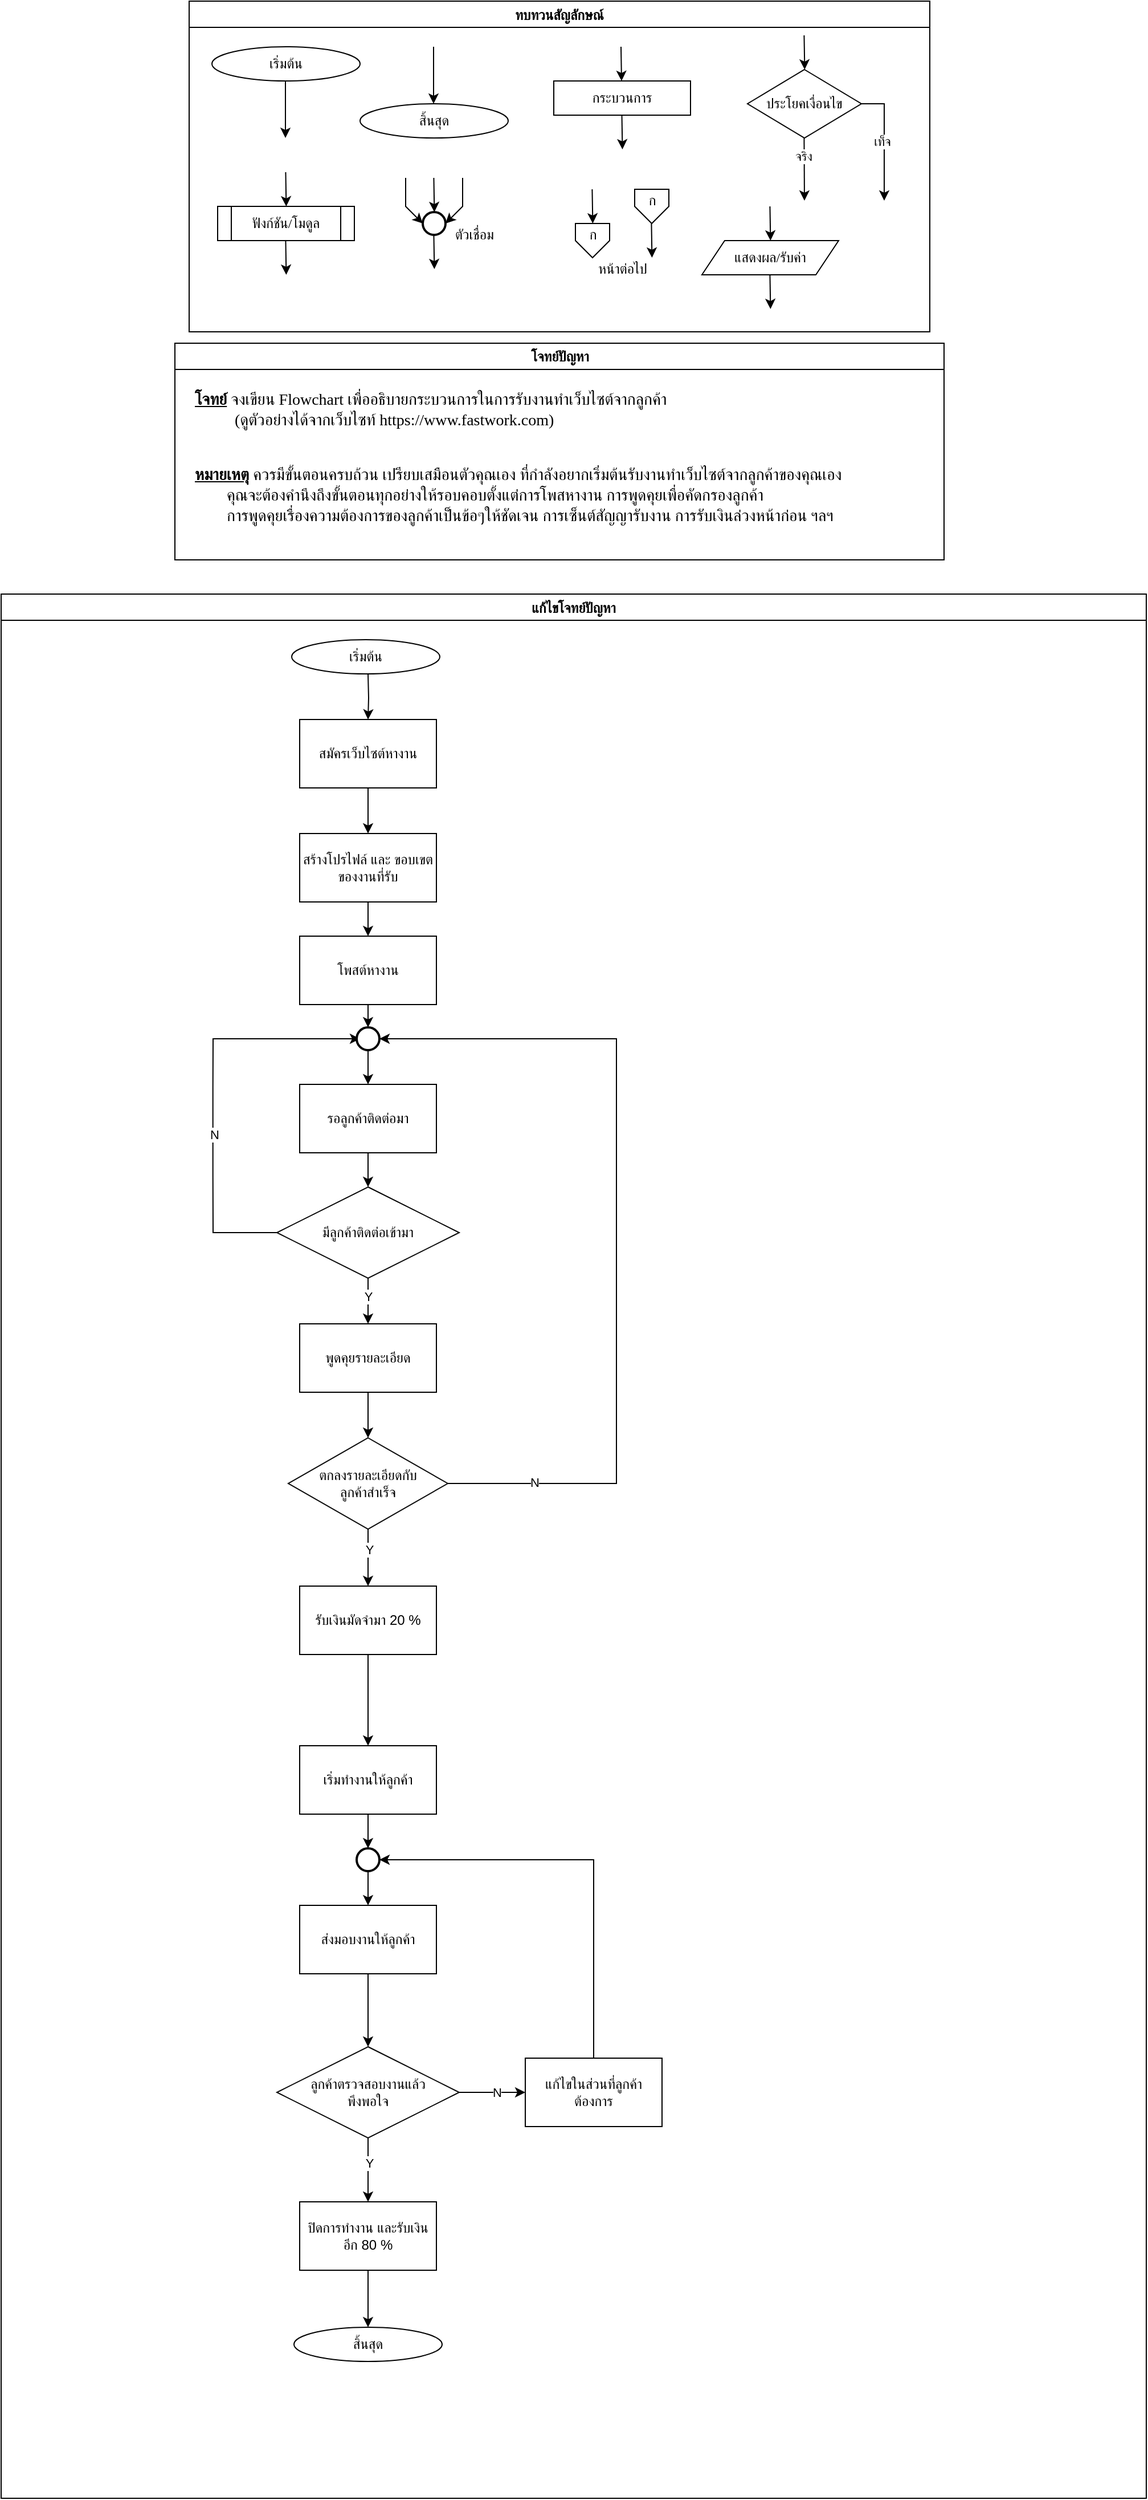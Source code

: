 <mxfile version="25.0.3">
  <diagram id="C5RBs43oDa-KdzZeNtuy" name="Page-1">
    <mxGraphModel dx="2704" dy="522" grid="1" gridSize="10" guides="1" tooltips="1" connect="1" arrows="1" fold="1" page="1" pageScale="1" pageWidth="827" pageHeight="1169" math="0" shadow="0">
      <root>
        <mxCell id="WIyWlLk6GJQsqaUBKTNV-0" />
        <mxCell id="WIyWlLk6GJQsqaUBKTNV-1" parent="WIyWlLk6GJQsqaUBKTNV-0" />
        <mxCell id="M7CGMbNuYNeq0SnUNNgH-6" value="ทบทวนสัญลักษณ์" style="swimlane;fontFamily=Sarabun;fontSource=https%3A%2F%2Ffonts.googleapis.com%2Fcss%3Ffamily%3DSarabun;" parent="WIyWlLk6GJQsqaUBKTNV-1" vertex="1">
          <mxGeometry x="-720" y="20" width="650" height="290" as="geometry" />
        </mxCell>
        <mxCell id="M7CGMbNuYNeq0SnUNNgH-2" value="&lt;font data-font-src=&quot;https://fonts.googleapis.com/css?family=Sarabun&quot; face=&quot;Sarabun&quot;&gt;เริ่มต้น&lt;/font&gt;" style="ellipse;whiteSpace=wrap;html=1;" parent="M7CGMbNuYNeq0SnUNNgH-6" vertex="1">
          <mxGeometry x="20" y="40" width="130" height="30" as="geometry" />
        </mxCell>
        <mxCell id="M7CGMbNuYNeq0SnUNNgH-5" value="" style="endArrow=classic;html=1;rounded=0;" parent="M7CGMbNuYNeq0SnUNNgH-6" edge="1">
          <mxGeometry width="50" height="50" relative="1" as="geometry">
            <mxPoint x="84.5" y="70" as="sourcePoint" />
            <mxPoint x="84.5" y="120" as="targetPoint" />
          </mxGeometry>
        </mxCell>
        <mxCell id="M7CGMbNuYNeq0SnUNNgH-3" value="&lt;font face=&quot;Sarabun&quot;&gt;สิ้นสุด&lt;/font&gt;" style="ellipse;whiteSpace=wrap;html=1;" parent="M7CGMbNuYNeq0SnUNNgH-6" vertex="1">
          <mxGeometry x="150" y="90" width="130" height="30" as="geometry" />
        </mxCell>
        <mxCell id="M7CGMbNuYNeq0SnUNNgH-4" value="" style="endArrow=classic;html=1;rounded=0;" parent="M7CGMbNuYNeq0SnUNNgH-6" edge="1">
          <mxGeometry width="50" height="50" relative="1" as="geometry">
            <mxPoint x="214.5" y="40" as="sourcePoint" />
            <mxPoint x="214.5" y="90" as="targetPoint" />
          </mxGeometry>
        </mxCell>
        <mxCell id="mvioNwK95yMqdUQ73LqQ-0" value="กระบวนการ" style="rounded=0;whiteSpace=wrap;html=1;fontFamily=Sarabun;fontSource=https%3A%2F%2Ffonts.googleapis.com%2Fcss%3Ffamily%3DSarabun;" parent="M7CGMbNuYNeq0SnUNNgH-6" vertex="1">
          <mxGeometry x="320" y="70" width="120" height="30" as="geometry" />
        </mxCell>
        <mxCell id="mvioNwK95yMqdUQ73LqQ-1" value="" style="endArrow=classic;html=1;rounded=0;" parent="M7CGMbNuYNeq0SnUNNgH-6" edge="1">
          <mxGeometry width="50" height="50" relative="1" as="geometry">
            <mxPoint x="379" y="40" as="sourcePoint" />
            <mxPoint x="379.5" y="70" as="targetPoint" />
          </mxGeometry>
        </mxCell>
        <mxCell id="mvioNwK95yMqdUQ73LqQ-2" value="" style="endArrow=classic;html=1;rounded=0;" parent="M7CGMbNuYNeq0SnUNNgH-6" edge="1">
          <mxGeometry width="50" height="50" relative="1" as="geometry">
            <mxPoint x="379.75" y="100" as="sourcePoint" />
            <mxPoint x="380.25" y="130" as="targetPoint" />
          </mxGeometry>
        </mxCell>
        <mxCell id="mvioNwK95yMqdUQ73LqQ-3" value="ประโยคเงื่อนไข" style="rhombus;whiteSpace=wrap;html=1;fontFamily=Sarabun;fontSource=https%3A%2F%2Ffonts.googleapis.com%2Fcss%3Ffamily%3DSarabun;" parent="M7CGMbNuYNeq0SnUNNgH-6" vertex="1">
          <mxGeometry x="490" y="60" width="100" height="60" as="geometry" />
        </mxCell>
        <mxCell id="mvioNwK95yMqdUQ73LqQ-4" value="" style="endArrow=classic;html=1;rounded=0;" parent="M7CGMbNuYNeq0SnUNNgH-6" edge="1">
          <mxGeometry width="50" height="50" relative="1" as="geometry">
            <mxPoint x="539.71" y="30" as="sourcePoint" />
            <mxPoint x="540.21" y="60" as="targetPoint" />
          </mxGeometry>
        </mxCell>
        <mxCell id="mvioNwK95yMqdUQ73LqQ-5" value="" style="endArrow=classic;html=1;rounded=0;" parent="M7CGMbNuYNeq0SnUNNgH-6" edge="1">
          <mxGeometry width="50" height="50" relative="1" as="geometry">
            <mxPoint x="539.71" y="120" as="sourcePoint" />
            <mxPoint x="540" y="175" as="targetPoint" />
          </mxGeometry>
        </mxCell>
        <mxCell id="mvioNwK95yMqdUQ73LqQ-7" value="จริง" style="edgeLabel;html=1;align=center;verticalAlign=middle;resizable=0;points=[];fontFamily=Sarabun;fontSource=https%3A%2F%2Ffonts.googleapis.com%2Fcss%3Ffamily%3DSarabun;" parent="mvioNwK95yMqdUQ73LqQ-5" vertex="1" connectable="0">
          <mxGeometry x="-0.414" y="-1" relative="1" as="geometry">
            <mxPoint as="offset" />
          </mxGeometry>
        </mxCell>
        <mxCell id="mvioNwK95yMqdUQ73LqQ-6" value="" style="endArrow=classic;html=1;rounded=0;exitX=1;exitY=0.5;exitDx=0;exitDy=0;" parent="M7CGMbNuYNeq0SnUNNgH-6" source="mvioNwK95yMqdUQ73LqQ-3" edge="1">
          <mxGeometry width="50" height="50" relative="1" as="geometry">
            <mxPoint x="620" y="95" as="sourcePoint" />
            <mxPoint x="610" y="175" as="targetPoint" />
            <Array as="points">
              <mxPoint x="610" y="90" />
            </Array>
          </mxGeometry>
        </mxCell>
        <mxCell id="mvioNwK95yMqdUQ73LqQ-8" value="&lt;font data-font-src=&quot;https://fonts.googleapis.com/css?family=Sarabun&quot; face=&quot;Sarabun&quot;&gt;เท็จ&lt;/font&gt;" style="edgeLabel;html=1;align=center;verticalAlign=middle;resizable=0;points=[];" parent="mvioNwK95yMqdUQ73LqQ-6" vertex="1" connectable="0">
          <mxGeometry x="-0.002" y="-2" relative="1" as="geometry">
            <mxPoint as="offset" />
          </mxGeometry>
        </mxCell>
        <mxCell id="mvioNwK95yMqdUQ73LqQ-9" value="&lt;font data-font-src=&quot;https://fonts.googleapis.com/css?family=Sarabun&quot; face=&quot;Sarabun&quot;&gt;ฟังก์ชัน/โมดูล&lt;/font&gt;" style="shape=process;whiteSpace=wrap;html=1;backgroundOutline=1;" parent="M7CGMbNuYNeq0SnUNNgH-6" vertex="1">
          <mxGeometry x="25" y="180" width="120" height="30" as="geometry" />
        </mxCell>
        <mxCell id="mvioNwK95yMqdUQ73LqQ-11" value="" style="endArrow=classic;html=1;rounded=0;" parent="M7CGMbNuYNeq0SnUNNgH-6" edge="1">
          <mxGeometry width="50" height="50" relative="1" as="geometry">
            <mxPoint x="84.71" y="150" as="sourcePoint" />
            <mxPoint x="85.21" y="180" as="targetPoint" />
          </mxGeometry>
        </mxCell>
        <mxCell id="mvioNwK95yMqdUQ73LqQ-12" value="" style="endArrow=classic;html=1;rounded=0;" parent="M7CGMbNuYNeq0SnUNNgH-6" edge="1">
          <mxGeometry width="50" height="50" relative="1" as="geometry">
            <mxPoint x="84.71" y="210" as="sourcePoint" />
            <mxPoint x="85.21" y="240" as="targetPoint" />
          </mxGeometry>
        </mxCell>
        <mxCell id="mvioNwK95yMqdUQ73LqQ-13" value="" style="strokeWidth=2;html=1;shape=mxgraph.flowchart.start_2;whiteSpace=wrap;" parent="M7CGMbNuYNeq0SnUNNgH-6" vertex="1">
          <mxGeometry x="205" y="185" width="20" height="20" as="geometry" />
        </mxCell>
        <mxCell id="mvioNwK95yMqdUQ73LqQ-16" value="" style="endArrow=classic;html=1;rounded=0;" parent="M7CGMbNuYNeq0SnUNNgH-6" edge="1">
          <mxGeometry width="50" height="50" relative="1" as="geometry">
            <mxPoint x="214.71" y="155" as="sourcePoint" />
            <mxPoint x="215.21" y="185" as="targetPoint" />
          </mxGeometry>
        </mxCell>
        <mxCell id="mvioNwK95yMqdUQ73LqQ-17" value="" style="endArrow=classic;html=1;rounded=0;entryX=0;entryY=0.5;entryDx=0;entryDy=0;entryPerimeter=0;" parent="M7CGMbNuYNeq0SnUNNgH-6" target="mvioNwK95yMqdUQ73LqQ-13" edge="1">
          <mxGeometry width="50" height="50" relative="1" as="geometry">
            <mxPoint x="190.0" y="155" as="sourcePoint" />
            <mxPoint x="190.5" y="185" as="targetPoint" />
            <Array as="points">
              <mxPoint x="190" y="180" />
            </Array>
          </mxGeometry>
        </mxCell>
        <mxCell id="mvioNwK95yMqdUQ73LqQ-18" value="" style="endArrow=classic;html=1;rounded=0;entryX=1;entryY=0.5;entryDx=0;entryDy=0;entryPerimeter=0;" parent="M7CGMbNuYNeq0SnUNNgH-6" target="mvioNwK95yMqdUQ73LqQ-13" edge="1">
          <mxGeometry width="50" height="50" relative="1" as="geometry">
            <mxPoint x="240.0" y="155" as="sourcePoint" />
            <mxPoint x="240.5" y="185" as="targetPoint" />
            <Array as="points">
              <mxPoint x="240" y="180" />
            </Array>
          </mxGeometry>
        </mxCell>
        <mxCell id="mvioNwK95yMqdUQ73LqQ-19" value="" style="endArrow=classic;html=1;rounded=0;" parent="M7CGMbNuYNeq0SnUNNgH-6" edge="1">
          <mxGeometry width="50" height="50" relative="1" as="geometry">
            <mxPoint x="214.71" y="205" as="sourcePoint" />
            <mxPoint x="215.21" y="235" as="targetPoint" />
          </mxGeometry>
        </mxCell>
        <mxCell id="mvioNwK95yMqdUQ73LqQ-20" value="&lt;font data-font-src=&quot;https://fonts.googleapis.com/css?family=Sarabun&quot; face=&quot;Sarabun&quot;&gt;ตัวเชื่อม&lt;/font&gt;" style="text;html=1;align=center;verticalAlign=middle;resizable=0;points=[];autosize=1;strokeColor=none;fillColor=none;" parent="M7CGMbNuYNeq0SnUNNgH-6" vertex="1">
          <mxGeometry x="220" y="190" width="60" height="30" as="geometry" />
        </mxCell>
        <mxCell id="mvioNwK95yMqdUQ73LqQ-25" value="" style="endArrow=classic;html=1;rounded=0;" parent="M7CGMbNuYNeq0SnUNNgH-6" edge="1">
          <mxGeometry width="50" height="50" relative="1" as="geometry">
            <mxPoint x="353.71" y="165" as="sourcePoint" />
            <mxPoint x="354.21" y="195" as="targetPoint" />
          </mxGeometry>
        </mxCell>
        <mxCell id="mvioNwK95yMqdUQ73LqQ-21" value="" style="verticalLabelPosition=bottom;verticalAlign=top;html=1;shape=offPageConnector;rounded=0;size=0.5;" parent="M7CGMbNuYNeq0SnUNNgH-6" vertex="1">
          <mxGeometry x="339" y="195" width="30" height="30" as="geometry" />
        </mxCell>
        <mxCell id="mvioNwK95yMqdUQ73LqQ-26" value="" style="endArrow=classic;html=1;rounded=0;" parent="M7CGMbNuYNeq0SnUNNgH-6" edge="1">
          <mxGeometry width="50" height="50" relative="1" as="geometry">
            <mxPoint x="405.71" y="195" as="sourcePoint" />
            <mxPoint x="406.21" y="225" as="targetPoint" />
          </mxGeometry>
        </mxCell>
        <mxCell id="mvioNwK95yMqdUQ73LqQ-27" value="" style="verticalLabelPosition=bottom;verticalAlign=top;html=1;shape=offPageConnector;rounded=0;size=0.5;" parent="M7CGMbNuYNeq0SnUNNgH-6" vertex="1">
          <mxGeometry x="391" y="165" width="30" height="30" as="geometry" />
        </mxCell>
        <mxCell id="mvioNwK95yMqdUQ73LqQ-28" value="หน้าต่อไป" style="text;html=1;align=center;verticalAlign=middle;resizable=0;points=[];autosize=1;strokeColor=none;fillColor=none;fontFamily=Sarabun;fontSource=https%3A%2F%2Ffonts.googleapis.com%2Fcss%3Ffamily%3DSarabun;" parent="M7CGMbNuYNeq0SnUNNgH-6" vertex="1">
          <mxGeometry x="345" y="220" width="70" height="30" as="geometry" />
        </mxCell>
        <mxCell id="mvioNwK95yMqdUQ73LqQ-29" value="ก" style="text;html=1;align=center;verticalAlign=middle;resizable=0;points=[];autosize=1;strokeColor=none;fillColor=none;fontFamily=Sarabun;fontSource=https%3A%2F%2Ffonts.googleapis.com%2Fcss%3Ffamily%3DSarabun;" parent="M7CGMbNuYNeq0SnUNNgH-6" vertex="1">
          <mxGeometry x="339" y="190" width="30" height="30" as="geometry" />
        </mxCell>
        <mxCell id="mvioNwK95yMqdUQ73LqQ-30" value="ก" style="text;html=1;align=center;verticalAlign=middle;resizable=0;points=[];autosize=1;strokeColor=none;fillColor=none;fontFamily=Sarabun;fontSource=https%3A%2F%2Ffonts.googleapis.com%2Fcss%3Ffamily%3DSarabun;" parent="M7CGMbNuYNeq0SnUNNgH-6" vertex="1">
          <mxGeometry x="391" y="160" width="30" height="30" as="geometry" />
        </mxCell>
        <mxCell id="mvioNwK95yMqdUQ73LqQ-32" value="แสดงผล/รับค่า" style="shape=parallelogram;perimeter=parallelogramPerimeter;whiteSpace=wrap;html=1;fixedSize=1;fontFamily=Sarabun;fontSource=https%3A%2F%2Ffonts.googleapis.com%2Fcss%3Ffamily%3DSarabun;" parent="M7CGMbNuYNeq0SnUNNgH-6" vertex="1">
          <mxGeometry x="450" y="210" width="120" height="30" as="geometry" />
        </mxCell>
        <mxCell id="mvioNwK95yMqdUQ73LqQ-33" value="" style="endArrow=classic;html=1;rounded=0;" parent="M7CGMbNuYNeq0SnUNNgH-6" edge="1">
          <mxGeometry width="50" height="50" relative="1" as="geometry">
            <mxPoint x="509.71" y="180" as="sourcePoint" />
            <mxPoint x="510.21" y="210" as="targetPoint" />
          </mxGeometry>
        </mxCell>
        <mxCell id="mvioNwK95yMqdUQ73LqQ-34" value="" style="endArrow=classic;html=1;rounded=0;" parent="M7CGMbNuYNeq0SnUNNgH-6" edge="1">
          <mxGeometry width="50" height="50" relative="1" as="geometry">
            <mxPoint x="509.71" y="240" as="sourcePoint" />
            <mxPoint x="510.21" y="270" as="targetPoint" />
          </mxGeometry>
        </mxCell>
        <mxCell id="mvioNwK95yMqdUQ73LqQ-36" value="แก้ไขโจทย์ปัญหา" style="swimlane;fontFamily=Sarabun;fontSource=https%3A%2F%2Ffonts.googleapis.com%2Fcss%3Ffamily%3DSarabun;" parent="WIyWlLk6GJQsqaUBKTNV-1" vertex="1">
          <mxGeometry x="-885" y="540" width="1005" height="1670" as="geometry" />
        </mxCell>
        <mxCell id="MyhhMlVN_2SdF_C9t3j3-1" value="" style="edgeStyle=orthogonalEdgeStyle;rounded=0;orthogonalLoop=1;jettySize=auto;html=1;" edge="1" parent="mvioNwK95yMqdUQ73LqQ-36" target="MyhhMlVN_2SdF_C9t3j3-0">
          <mxGeometry relative="1" as="geometry">
            <mxPoint x="322" y="70" as="sourcePoint" />
          </mxGeometry>
        </mxCell>
        <mxCell id="mvioNwK95yMqdUQ73LqQ-35" value="&lt;font data-font-src=&quot;https://fonts.googleapis.com/css?family=Sarabun&quot; face=&quot;Sarabun&quot;&gt;เริ่มต้น&lt;/font&gt;" style="ellipse;whiteSpace=wrap;html=1;" parent="mvioNwK95yMqdUQ73LqQ-36" vertex="1">
          <mxGeometry x="255" y="40" width="130" height="30" as="geometry" />
        </mxCell>
        <mxCell id="mvioNwK95yMqdUQ73LqQ-69" value="&lt;font face=&quot;Sarabun&quot;&gt;สิ้นสุด&lt;/font&gt;" style="ellipse;whiteSpace=wrap;html=1;" parent="mvioNwK95yMqdUQ73LqQ-36" vertex="1">
          <mxGeometry x="257" y="1520" width="130" height="30" as="geometry" />
        </mxCell>
        <mxCell id="MyhhMlVN_2SdF_C9t3j3-3" value="" style="edgeStyle=orthogonalEdgeStyle;rounded=0;orthogonalLoop=1;jettySize=auto;html=1;" edge="1" parent="mvioNwK95yMqdUQ73LqQ-36" source="MyhhMlVN_2SdF_C9t3j3-0" target="MyhhMlVN_2SdF_C9t3j3-2">
          <mxGeometry relative="1" as="geometry" />
        </mxCell>
        <mxCell id="MyhhMlVN_2SdF_C9t3j3-0" value="สมัครเว็บไซต์หางาน" style="whiteSpace=wrap;html=1;" vertex="1" parent="mvioNwK95yMqdUQ73LqQ-36">
          <mxGeometry x="262" y="110" width="120" height="60" as="geometry" />
        </mxCell>
        <mxCell id="MyhhMlVN_2SdF_C9t3j3-5" value="" style="edgeStyle=orthogonalEdgeStyle;rounded=0;orthogonalLoop=1;jettySize=auto;html=1;" edge="1" parent="mvioNwK95yMqdUQ73LqQ-36" source="MyhhMlVN_2SdF_C9t3j3-2" target="MyhhMlVN_2SdF_C9t3j3-4">
          <mxGeometry relative="1" as="geometry" />
        </mxCell>
        <mxCell id="MyhhMlVN_2SdF_C9t3j3-2" value="สร้างโปรไฟล์ และ ขอบเขตของงานที่รับ" style="whiteSpace=wrap;html=1;" vertex="1" parent="mvioNwK95yMqdUQ73LqQ-36">
          <mxGeometry x="262" y="210" width="120" height="60" as="geometry" />
        </mxCell>
        <mxCell id="MyhhMlVN_2SdF_C9t3j3-10" value="" style="edgeStyle=orthogonalEdgeStyle;rounded=0;orthogonalLoop=1;jettySize=auto;html=1;" edge="1" parent="mvioNwK95yMqdUQ73LqQ-36" source="MyhhMlVN_2SdF_C9t3j3-25" target="MyhhMlVN_2SdF_C9t3j3-9">
          <mxGeometry relative="1" as="geometry" />
        </mxCell>
        <mxCell id="MyhhMlVN_2SdF_C9t3j3-4" value="โพสต์หางาน" style="whiteSpace=wrap;html=1;" vertex="1" parent="mvioNwK95yMqdUQ73LqQ-36">
          <mxGeometry x="262" y="300" width="120" height="60" as="geometry" />
        </mxCell>
        <mxCell id="MyhhMlVN_2SdF_C9t3j3-12" value="" style="edgeStyle=orthogonalEdgeStyle;rounded=0;orthogonalLoop=1;jettySize=auto;html=1;" edge="1" parent="mvioNwK95yMqdUQ73LqQ-36" source="MyhhMlVN_2SdF_C9t3j3-9" target="MyhhMlVN_2SdF_C9t3j3-11">
          <mxGeometry relative="1" as="geometry" />
        </mxCell>
        <mxCell id="MyhhMlVN_2SdF_C9t3j3-9" value="รอลูกค้าติดต่อมา" style="whiteSpace=wrap;html=1;" vertex="1" parent="mvioNwK95yMqdUQ73LqQ-36">
          <mxGeometry x="262" y="430" width="120" height="60" as="geometry" />
        </mxCell>
        <mxCell id="MyhhMlVN_2SdF_C9t3j3-14" value="" style="edgeStyle=orthogonalEdgeStyle;rounded=0;orthogonalLoop=1;jettySize=auto;html=1;" edge="1" parent="mvioNwK95yMqdUQ73LqQ-36" source="MyhhMlVN_2SdF_C9t3j3-11" target="MyhhMlVN_2SdF_C9t3j3-13">
          <mxGeometry relative="1" as="geometry" />
        </mxCell>
        <mxCell id="MyhhMlVN_2SdF_C9t3j3-15" value="Y" style="edgeLabel;html=1;align=center;verticalAlign=middle;resizable=0;points=[];" vertex="1" connectable="0" parent="MyhhMlVN_2SdF_C9t3j3-14">
          <mxGeometry x="-0.21" relative="1" as="geometry">
            <mxPoint as="offset" />
          </mxGeometry>
        </mxCell>
        <mxCell id="MyhhMlVN_2SdF_C9t3j3-11" value="มีลูกค้าติดต่อเข้ามา" style="rhombus;whiteSpace=wrap;html=1;" vertex="1" parent="mvioNwK95yMqdUQ73LqQ-36">
          <mxGeometry x="242" y="520" width="160" height="80" as="geometry" />
        </mxCell>
        <mxCell id="MyhhMlVN_2SdF_C9t3j3-21" value="" style="edgeStyle=orthogonalEdgeStyle;rounded=0;orthogonalLoop=1;jettySize=auto;html=1;" edge="1" parent="mvioNwK95yMqdUQ73LqQ-36" source="MyhhMlVN_2SdF_C9t3j3-13" target="MyhhMlVN_2SdF_C9t3j3-20">
          <mxGeometry relative="1" as="geometry" />
        </mxCell>
        <mxCell id="MyhhMlVN_2SdF_C9t3j3-13" value="พูดคุยรายละเอียด" style="whiteSpace=wrap;html=1;" vertex="1" parent="mvioNwK95yMqdUQ73LqQ-36">
          <mxGeometry x="262" y="640" width="120" height="60" as="geometry" />
        </mxCell>
        <mxCell id="MyhhMlVN_2SdF_C9t3j3-16" value="" style="endArrow=classic;html=1;rounded=0;exitX=0;exitY=0.5;exitDx=0;exitDy=0;" edge="1" parent="mvioNwK95yMqdUQ73LqQ-36" source="MyhhMlVN_2SdF_C9t3j3-11">
          <mxGeometry width="50" height="50" relative="1" as="geometry">
            <mxPoint x="242.84" y="550" as="sourcePoint" />
            <mxPoint x="315" y="390" as="targetPoint" />
            <Array as="points">
              <mxPoint x="186" y="560" />
              <mxPoint x="185.84" y="510" />
              <mxPoint x="185.84" y="433" />
              <mxPoint x="186" y="390" />
              <mxPoint x="215" y="390" />
            </Array>
          </mxGeometry>
        </mxCell>
        <mxCell id="MyhhMlVN_2SdF_C9t3j3-17" value="N" style="edgeLabel;html=1;align=center;verticalAlign=middle;resizable=0;points=[];" vertex="1" connectable="0" parent="MyhhMlVN_2SdF_C9t3j3-16">
          <mxGeometry x="-0.197" y="-1" relative="1" as="geometry">
            <mxPoint as="offset" />
          </mxGeometry>
        </mxCell>
        <mxCell id="MyhhMlVN_2SdF_C9t3j3-23" value="" style="edgeStyle=orthogonalEdgeStyle;rounded=0;orthogonalLoop=1;jettySize=auto;html=1;" edge="1" parent="mvioNwK95yMqdUQ73LqQ-36" source="MyhhMlVN_2SdF_C9t3j3-20" target="MyhhMlVN_2SdF_C9t3j3-22">
          <mxGeometry relative="1" as="geometry" />
        </mxCell>
        <mxCell id="MyhhMlVN_2SdF_C9t3j3-24" value="Y" style="edgeLabel;html=1;align=center;verticalAlign=middle;resizable=0;points=[];" vertex="1" connectable="0" parent="MyhhMlVN_2SdF_C9t3j3-23">
          <mxGeometry x="-0.28" y="1" relative="1" as="geometry">
            <mxPoint as="offset" />
          </mxGeometry>
        </mxCell>
        <mxCell id="MyhhMlVN_2SdF_C9t3j3-20" value="ตกลงรายละเอียดกับ&lt;div&gt;ลูกค้าสำเร็จ&lt;/div&gt;" style="rhombus;whiteSpace=wrap;html=1;" vertex="1" parent="mvioNwK95yMqdUQ73LqQ-36">
          <mxGeometry x="252" y="740" width="140" height="80" as="geometry" />
        </mxCell>
        <mxCell id="MyhhMlVN_2SdF_C9t3j3-31" value="" style="edgeStyle=orthogonalEdgeStyle;rounded=0;orthogonalLoop=1;jettySize=auto;html=1;" edge="1" parent="mvioNwK95yMqdUQ73LqQ-36" source="MyhhMlVN_2SdF_C9t3j3-34" target="MyhhMlVN_2SdF_C9t3j3-30">
          <mxGeometry relative="1" as="geometry" />
        </mxCell>
        <mxCell id="MyhhMlVN_2SdF_C9t3j3-47" value="" style="edgeStyle=orthogonalEdgeStyle;rounded=0;orthogonalLoop=1;jettySize=auto;html=1;" edge="1" parent="mvioNwK95yMqdUQ73LqQ-36" source="MyhhMlVN_2SdF_C9t3j3-22" target="MyhhMlVN_2SdF_C9t3j3-46">
          <mxGeometry relative="1" as="geometry" />
        </mxCell>
        <mxCell id="MyhhMlVN_2SdF_C9t3j3-22" value="รับเงินมัดจำมา 20 %" style="whiteSpace=wrap;html=1;" vertex="1" parent="mvioNwK95yMqdUQ73LqQ-36">
          <mxGeometry x="262" y="870" width="120" height="60" as="geometry" />
        </mxCell>
        <mxCell id="MyhhMlVN_2SdF_C9t3j3-26" value="" style="edgeStyle=orthogonalEdgeStyle;rounded=0;orthogonalLoop=1;jettySize=auto;html=1;" edge="1" parent="mvioNwK95yMqdUQ73LqQ-36" source="MyhhMlVN_2SdF_C9t3j3-4" target="MyhhMlVN_2SdF_C9t3j3-25">
          <mxGeometry relative="1" as="geometry">
            <mxPoint x="-493" y="910" as="sourcePoint" />
            <mxPoint x="-493" y="970" as="targetPoint" />
          </mxGeometry>
        </mxCell>
        <mxCell id="MyhhMlVN_2SdF_C9t3j3-25" value="" style="strokeWidth=2;html=1;shape=mxgraph.flowchart.start_2;whiteSpace=wrap;" vertex="1" parent="mvioNwK95yMqdUQ73LqQ-36">
          <mxGeometry x="312" y="380" width="20" height="20" as="geometry" />
        </mxCell>
        <mxCell id="MyhhMlVN_2SdF_C9t3j3-28" value="" style="endArrow=classic;html=1;rounded=0;exitX=1;exitY=0.5;exitDx=0;exitDy=0;entryX=1;entryY=0.5;entryDx=0;entryDy=0;entryPerimeter=0;" edge="1" parent="mvioNwK95yMqdUQ73LqQ-36" source="MyhhMlVN_2SdF_C9t3j3-20" target="MyhhMlVN_2SdF_C9t3j3-25">
          <mxGeometry width="50" height="50" relative="1" as="geometry">
            <mxPoint x="402" y="770" as="sourcePoint" />
            <mxPoint x="452" y="720" as="targetPoint" />
            <Array as="points">
              <mxPoint x="540" y="780" />
              <mxPoint x="540" y="390" />
            </Array>
          </mxGeometry>
        </mxCell>
        <mxCell id="MyhhMlVN_2SdF_C9t3j3-29" value="N" style="edgeLabel;html=1;align=center;verticalAlign=middle;resizable=0;points=[];" vertex="1" connectable="0" parent="MyhhMlVN_2SdF_C9t3j3-28">
          <mxGeometry x="-0.798" y="1" relative="1" as="geometry">
            <mxPoint as="offset" />
          </mxGeometry>
        </mxCell>
        <mxCell id="MyhhMlVN_2SdF_C9t3j3-33" value="" style="edgeStyle=orthogonalEdgeStyle;rounded=0;orthogonalLoop=1;jettySize=auto;html=1;" edge="1" parent="mvioNwK95yMqdUQ73LqQ-36" source="MyhhMlVN_2SdF_C9t3j3-30" target="MyhhMlVN_2SdF_C9t3j3-32">
          <mxGeometry relative="1" as="geometry" />
        </mxCell>
        <mxCell id="MyhhMlVN_2SdF_C9t3j3-30" value="ส่งมอบงานให้ลูกค้า" style="whiteSpace=wrap;html=1;" vertex="1" parent="mvioNwK95yMqdUQ73LqQ-36">
          <mxGeometry x="262" y="1150" width="120" height="60" as="geometry" />
        </mxCell>
        <mxCell id="MyhhMlVN_2SdF_C9t3j3-37" value="" style="edgeStyle=orthogonalEdgeStyle;rounded=0;orthogonalLoop=1;jettySize=auto;html=1;" edge="1" parent="mvioNwK95yMqdUQ73LqQ-36" source="MyhhMlVN_2SdF_C9t3j3-32" target="MyhhMlVN_2SdF_C9t3j3-36">
          <mxGeometry relative="1" as="geometry" />
        </mxCell>
        <mxCell id="MyhhMlVN_2SdF_C9t3j3-38" value="Y" style="edgeLabel;html=1;align=center;verticalAlign=middle;resizable=0;points=[];" vertex="1" connectable="0" parent="MyhhMlVN_2SdF_C9t3j3-37">
          <mxGeometry x="-0.229" y="1" relative="1" as="geometry">
            <mxPoint as="offset" />
          </mxGeometry>
        </mxCell>
        <mxCell id="MyhhMlVN_2SdF_C9t3j3-40" value="" style="edgeStyle=orthogonalEdgeStyle;rounded=0;orthogonalLoop=1;jettySize=auto;html=1;" edge="1" parent="mvioNwK95yMqdUQ73LqQ-36" source="MyhhMlVN_2SdF_C9t3j3-32" target="MyhhMlVN_2SdF_C9t3j3-39">
          <mxGeometry relative="1" as="geometry" />
        </mxCell>
        <mxCell id="MyhhMlVN_2SdF_C9t3j3-41" value="N" style="edgeLabel;html=1;align=center;verticalAlign=middle;resizable=0;points=[];" vertex="1" connectable="0" parent="MyhhMlVN_2SdF_C9t3j3-40">
          <mxGeometry x="0.124" relative="1" as="geometry">
            <mxPoint as="offset" />
          </mxGeometry>
        </mxCell>
        <mxCell id="MyhhMlVN_2SdF_C9t3j3-32" value="ลูกค้าตรวจสอบงานแล้ว&lt;div&gt;พึงพอใจ&lt;/div&gt;" style="rhombus;whiteSpace=wrap;html=1;" vertex="1" parent="mvioNwK95yMqdUQ73LqQ-36">
          <mxGeometry x="242" y="1274" width="160" height="80" as="geometry" />
        </mxCell>
        <mxCell id="MyhhMlVN_2SdF_C9t3j3-34" value="" style="strokeWidth=2;html=1;shape=mxgraph.flowchart.start_2;whiteSpace=wrap;" vertex="1" parent="mvioNwK95yMqdUQ73LqQ-36">
          <mxGeometry x="312" y="1100" width="20" height="20" as="geometry" />
        </mxCell>
        <mxCell id="MyhhMlVN_2SdF_C9t3j3-43" value="" style="edgeStyle=orthogonalEdgeStyle;rounded=0;orthogonalLoop=1;jettySize=auto;html=1;" edge="1" parent="mvioNwK95yMqdUQ73LqQ-36" source="MyhhMlVN_2SdF_C9t3j3-36" target="mvioNwK95yMqdUQ73LqQ-69">
          <mxGeometry relative="1" as="geometry" />
        </mxCell>
        <mxCell id="MyhhMlVN_2SdF_C9t3j3-36" value="ปิดการทำงาน และรับเงินอีก 80 %" style="whiteSpace=wrap;html=1;" vertex="1" parent="mvioNwK95yMqdUQ73LqQ-36">
          <mxGeometry x="262" y="1410" width="120" height="60" as="geometry" />
        </mxCell>
        <mxCell id="MyhhMlVN_2SdF_C9t3j3-39" value="แก้ไขในส่วนที่ลูกค้าต้องการ" style="whiteSpace=wrap;html=1;" vertex="1" parent="mvioNwK95yMqdUQ73LqQ-36">
          <mxGeometry x="460" y="1284" width="120" height="60" as="geometry" />
        </mxCell>
        <mxCell id="MyhhMlVN_2SdF_C9t3j3-42" value="" style="endArrow=classic;html=1;rounded=0;exitX=0.5;exitY=0;exitDx=0;exitDy=0;entryX=1;entryY=0.5;entryDx=0;entryDy=0;entryPerimeter=0;" edge="1" parent="mvioNwK95yMqdUQ73LqQ-36" source="MyhhMlVN_2SdF_C9t3j3-39" target="MyhhMlVN_2SdF_C9t3j3-34">
          <mxGeometry width="50" height="50" relative="1" as="geometry">
            <mxPoint x="420" y="1240" as="sourcePoint" />
            <mxPoint x="470" y="1190" as="targetPoint" />
            <Array as="points">
              <mxPoint x="520" y="1110" />
            </Array>
          </mxGeometry>
        </mxCell>
        <mxCell id="MyhhMlVN_2SdF_C9t3j3-48" value="" style="edgeStyle=orthogonalEdgeStyle;rounded=0;orthogonalLoop=1;jettySize=auto;html=1;" edge="1" parent="mvioNwK95yMqdUQ73LqQ-36" source="MyhhMlVN_2SdF_C9t3j3-46" target="MyhhMlVN_2SdF_C9t3j3-34">
          <mxGeometry relative="1" as="geometry" />
        </mxCell>
        <mxCell id="MyhhMlVN_2SdF_C9t3j3-46" value="เริ่มทำงานให้ลูกค้า" style="whiteSpace=wrap;html=1;" vertex="1" parent="mvioNwK95yMqdUQ73LqQ-36">
          <mxGeometry x="262" y="1010" width="120" height="60" as="geometry" />
        </mxCell>
        <mxCell id="mvioNwK95yMqdUQ73LqQ-70" value="&lt;font data-font-src=&quot;https://fonts.googleapis.com/css?family=Sarabun&quot; face=&quot;Sarabun&quot;&gt;โจทย์ปัญหา&lt;/font&gt;" style="swimlane;whiteSpace=wrap;html=1;" parent="WIyWlLk6GJQsqaUBKTNV-1" vertex="1">
          <mxGeometry x="-732.5" y="320" width="675" height="190" as="geometry" />
        </mxCell>
        <mxCell id="mvioNwK95yMqdUQ73LqQ-71" value="&lt;p style=&quot;line-height: 120%;&quot;&gt;&lt;font data-font-src=&quot;https://fonts.googleapis.com/css?family=Sarabun&quot; face=&quot;Sarabun&quot; style=&quot;font-size: 14px;&quot;&gt;&lt;b&gt;&lt;u&gt;โจทย์&lt;/u&gt;&lt;/b&gt; จงเขียน Flowchart เพื่ออธิบายกระบวนการในการรับงานทำเว็บไซต์จากลูกค้า&lt;br&gt;&amp;nbsp; &amp;nbsp; &amp;nbsp; &amp;nbsp; &amp;nbsp; (ดูตัวอย่างได้จากเว็บไซท์ https://www.fastwork.com)&lt;br&gt;&lt;/font&gt;&lt;br&gt;&lt;/p&gt;&lt;p style=&quot;line-height: 120%;&quot;&gt;&lt;font face=&quot;Sarabun&quot;&gt;&lt;b&gt;&lt;u&gt;หมายเหตุ&lt;/u&gt;&lt;/b&gt;&amp;nbsp;ควรมีขั้นตอนครบถ้วน เปรียบเสมือนตัวคุณเอง ที่กำลังอยากเริ่มต้นรับงานทำเว็บไซต์จากลูกค้าของคุณเอง&lt;br&gt;&amp;nbsp; &amp;nbsp; &amp;nbsp; &amp;nbsp; คุณจะต้องคำนึงถึงขั้นตอนทุกอย่างให้รอบคอบตั้งแต่การโพสหางาน การพูดคุยเพื่อคัดกรองลูกค้า&lt;br&gt;&amp;nbsp; &amp;nbsp; &amp;nbsp; &amp;nbsp; การพูดคุยเรื่องความต้องการของลูกค้าเป็นข้อๆให้ชัดเจน การเซ็นต์สัญญารับงาน การรับเงินล่วงหน้าก่อน ฯลฯ&lt;/font&gt;&lt;/p&gt;&lt;p style=&quot;line-height: 120%;&quot;&gt;&lt;font face=&quot;Sarabun&quot;&gt;&lt;br&gt;&lt;/font&gt;&lt;/p&gt;" style="text;html=1;align=left;verticalAlign=top;resizable=0;points=[];autosize=1;strokeColor=none;fillColor=none;fontSize=14;" parent="mvioNwK95yMqdUQ73LqQ-70" vertex="1">
          <mxGeometry x="15" y="20" width="660" height="200" as="geometry" />
        </mxCell>
      </root>
    </mxGraphModel>
  </diagram>
</mxfile>
